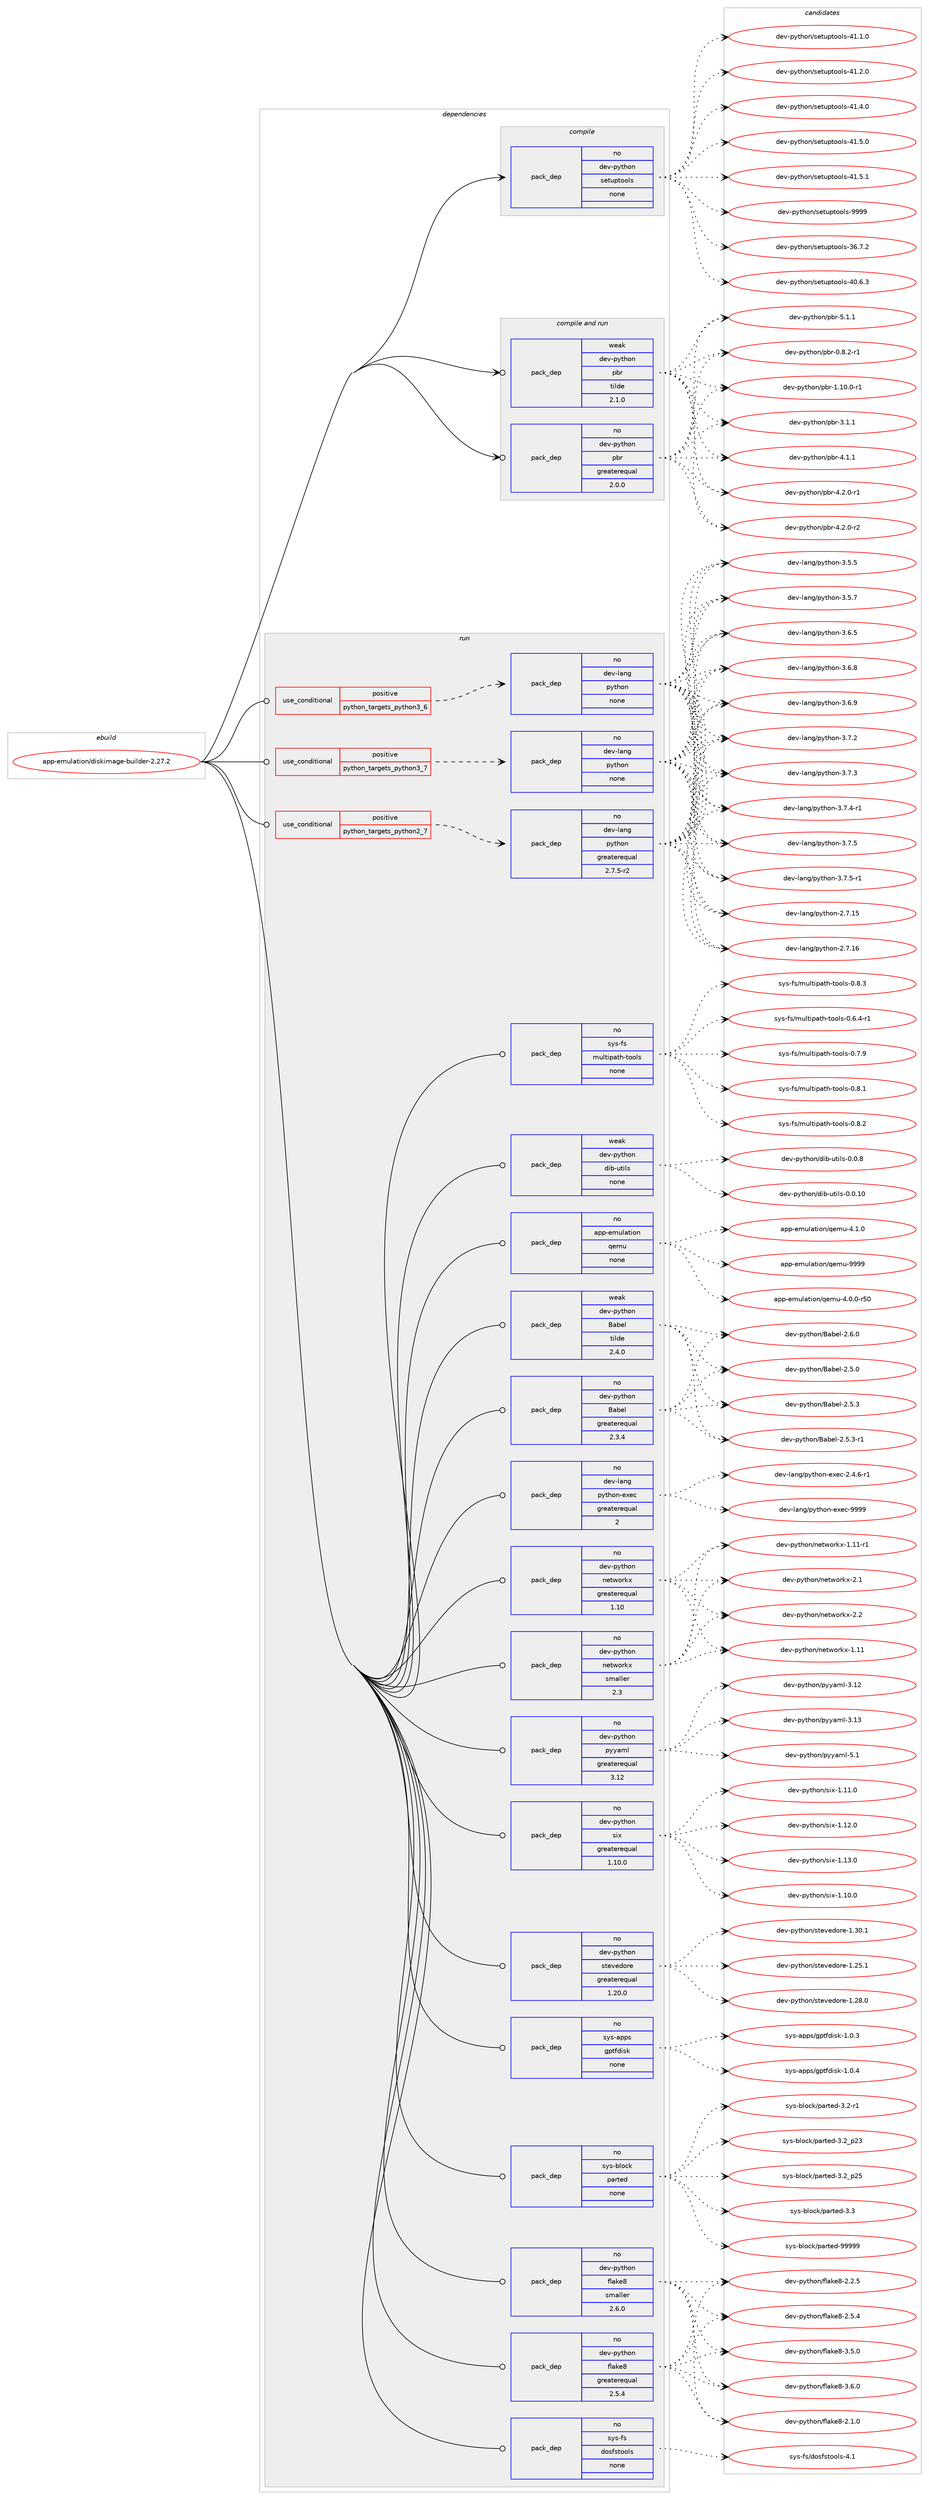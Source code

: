 digraph prolog {

# *************
# Graph options
# *************

newrank=true;
concentrate=true;
compound=true;
graph [rankdir=LR,fontname=Helvetica,fontsize=10,ranksep=1.5];#, ranksep=2.5, nodesep=0.2];
edge  [arrowhead=vee];
node  [fontname=Helvetica,fontsize=10];

# **********
# The ebuild
# **********

subgraph cluster_leftcol {
color=gray;
label=<<i>ebuild</i>>;
id [label="app-emulation/diskimage-builder-2.27.2", color=red, width=4, href="../app-emulation/diskimage-builder-2.27.2.svg"];
}

# ****************
# The dependencies
# ****************

subgraph cluster_midcol {
color=gray;
label=<<i>dependencies</i>>;
subgraph cluster_compile {
fillcolor="#eeeeee";
style=filled;
label=<<i>compile</i>>;
subgraph pack360641 {
dependency484955 [label=<<TABLE BORDER="0" CELLBORDER="1" CELLSPACING="0" CELLPADDING="4" WIDTH="220"><TR><TD ROWSPAN="6" CELLPADDING="30">pack_dep</TD></TR><TR><TD WIDTH="110">no</TD></TR><TR><TD>dev-python</TD></TR><TR><TD>setuptools</TD></TR><TR><TD>none</TD></TR><TR><TD></TD></TR></TABLE>>, shape=none, color=blue];
}
id:e -> dependency484955:w [weight=20,style="solid",arrowhead="vee"];
}
subgraph cluster_compileandrun {
fillcolor="#eeeeee";
style=filled;
label=<<i>compile and run</i>>;
subgraph pack360642 {
dependency484956 [label=<<TABLE BORDER="0" CELLBORDER="1" CELLSPACING="0" CELLPADDING="4" WIDTH="220"><TR><TD ROWSPAN="6" CELLPADDING="30">pack_dep</TD></TR><TR><TD WIDTH="110">no</TD></TR><TR><TD>dev-python</TD></TR><TR><TD>pbr</TD></TR><TR><TD>greaterequal</TD></TR><TR><TD>2.0.0</TD></TR></TABLE>>, shape=none, color=blue];
}
id:e -> dependency484956:w [weight=20,style="solid",arrowhead="odotvee"];
subgraph pack360643 {
dependency484957 [label=<<TABLE BORDER="0" CELLBORDER="1" CELLSPACING="0" CELLPADDING="4" WIDTH="220"><TR><TD ROWSPAN="6" CELLPADDING="30">pack_dep</TD></TR><TR><TD WIDTH="110">weak</TD></TR><TR><TD>dev-python</TD></TR><TR><TD>pbr</TD></TR><TR><TD>tilde</TD></TR><TR><TD>2.1.0</TD></TR></TABLE>>, shape=none, color=blue];
}
id:e -> dependency484957:w [weight=20,style="solid",arrowhead="odotvee"];
}
subgraph cluster_run {
fillcolor="#eeeeee";
style=filled;
label=<<i>run</i>>;
subgraph cond115519 {
dependency484958 [label=<<TABLE BORDER="0" CELLBORDER="1" CELLSPACING="0" CELLPADDING="4"><TR><TD ROWSPAN="3" CELLPADDING="10">use_conditional</TD></TR><TR><TD>positive</TD></TR><TR><TD>python_targets_python2_7</TD></TR></TABLE>>, shape=none, color=red];
subgraph pack360644 {
dependency484959 [label=<<TABLE BORDER="0" CELLBORDER="1" CELLSPACING="0" CELLPADDING="4" WIDTH="220"><TR><TD ROWSPAN="6" CELLPADDING="30">pack_dep</TD></TR><TR><TD WIDTH="110">no</TD></TR><TR><TD>dev-lang</TD></TR><TR><TD>python</TD></TR><TR><TD>greaterequal</TD></TR><TR><TD>2.7.5-r2</TD></TR></TABLE>>, shape=none, color=blue];
}
dependency484958:e -> dependency484959:w [weight=20,style="dashed",arrowhead="vee"];
}
id:e -> dependency484958:w [weight=20,style="solid",arrowhead="odot"];
subgraph cond115520 {
dependency484960 [label=<<TABLE BORDER="0" CELLBORDER="1" CELLSPACING="0" CELLPADDING="4"><TR><TD ROWSPAN="3" CELLPADDING="10">use_conditional</TD></TR><TR><TD>positive</TD></TR><TR><TD>python_targets_python3_6</TD></TR></TABLE>>, shape=none, color=red];
subgraph pack360645 {
dependency484961 [label=<<TABLE BORDER="0" CELLBORDER="1" CELLSPACING="0" CELLPADDING="4" WIDTH="220"><TR><TD ROWSPAN="6" CELLPADDING="30">pack_dep</TD></TR><TR><TD WIDTH="110">no</TD></TR><TR><TD>dev-lang</TD></TR><TR><TD>python</TD></TR><TR><TD>none</TD></TR><TR><TD></TD></TR></TABLE>>, shape=none, color=blue];
}
dependency484960:e -> dependency484961:w [weight=20,style="dashed",arrowhead="vee"];
}
id:e -> dependency484960:w [weight=20,style="solid",arrowhead="odot"];
subgraph cond115521 {
dependency484962 [label=<<TABLE BORDER="0" CELLBORDER="1" CELLSPACING="0" CELLPADDING="4"><TR><TD ROWSPAN="3" CELLPADDING="10">use_conditional</TD></TR><TR><TD>positive</TD></TR><TR><TD>python_targets_python3_7</TD></TR></TABLE>>, shape=none, color=red];
subgraph pack360646 {
dependency484963 [label=<<TABLE BORDER="0" CELLBORDER="1" CELLSPACING="0" CELLPADDING="4" WIDTH="220"><TR><TD ROWSPAN="6" CELLPADDING="30">pack_dep</TD></TR><TR><TD WIDTH="110">no</TD></TR><TR><TD>dev-lang</TD></TR><TR><TD>python</TD></TR><TR><TD>none</TD></TR><TR><TD></TD></TR></TABLE>>, shape=none, color=blue];
}
dependency484962:e -> dependency484963:w [weight=20,style="dashed",arrowhead="vee"];
}
id:e -> dependency484962:w [weight=20,style="solid",arrowhead="odot"];
subgraph pack360647 {
dependency484964 [label=<<TABLE BORDER="0" CELLBORDER="1" CELLSPACING="0" CELLPADDING="4" WIDTH="220"><TR><TD ROWSPAN="6" CELLPADDING="30">pack_dep</TD></TR><TR><TD WIDTH="110">no</TD></TR><TR><TD>app-emulation</TD></TR><TR><TD>qemu</TD></TR><TR><TD>none</TD></TR><TR><TD></TD></TR></TABLE>>, shape=none, color=blue];
}
id:e -> dependency484964:w [weight=20,style="solid",arrowhead="odot"];
subgraph pack360648 {
dependency484965 [label=<<TABLE BORDER="0" CELLBORDER="1" CELLSPACING="0" CELLPADDING="4" WIDTH="220"><TR><TD ROWSPAN="6" CELLPADDING="30">pack_dep</TD></TR><TR><TD WIDTH="110">no</TD></TR><TR><TD>dev-lang</TD></TR><TR><TD>python-exec</TD></TR><TR><TD>greaterequal</TD></TR><TR><TD>2</TD></TR></TABLE>>, shape=none, color=blue];
}
id:e -> dependency484965:w [weight=20,style="solid",arrowhead="odot"];
subgraph pack360649 {
dependency484966 [label=<<TABLE BORDER="0" CELLBORDER="1" CELLSPACING="0" CELLPADDING="4" WIDTH="220"><TR><TD ROWSPAN="6" CELLPADDING="30">pack_dep</TD></TR><TR><TD WIDTH="110">no</TD></TR><TR><TD>dev-python</TD></TR><TR><TD>Babel</TD></TR><TR><TD>greaterequal</TD></TR><TR><TD>2.3.4</TD></TR></TABLE>>, shape=none, color=blue];
}
id:e -> dependency484966:w [weight=20,style="solid",arrowhead="odot"];
subgraph pack360650 {
dependency484967 [label=<<TABLE BORDER="0" CELLBORDER="1" CELLSPACING="0" CELLPADDING="4" WIDTH="220"><TR><TD ROWSPAN="6" CELLPADDING="30">pack_dep</TD></TR><TR><TD WIDTH="110">no</TD></TR><TR><TD>dev-python</TD></TR><TR><TD>flake8</TD></TR><TR><TD>greaterequal</TD></TR><TR><TD>2.5.4</TD></TR></TABLE>>, shape=none, color=blue];
}
id:e -> dependency484967:w [weight=20,style="solid",arrowhead="odot"];
subgraph pack360651 {
dependency484968 [label=<<TABLE BORDER="0" CELLBORDER="1" CELLSPACING="0" CELLPADDING="4" WIDTH="220"><TR><TD ROWSPAN="6" CELLPADDING="30">pack_dep</TD></TR><TR><TD WIDTH="110">no</TD></TR><TR><TD>dev-python</TD></TR><TR><TD>flake8</TD></TR><TR><TD>smaller</TD></TR><TR><TD>2.6.0</TD></TR></TABLE>>, shape=none, color=blue];
}
id:e -> dependency484968:w [weight=20,style="solid",arrowhead="odot"];
subgraph pack360652 {
dependency484969 [label=<<TABLE BORDER="0" CELLBORDER="1" CELLSPACING="0" CELLPADDING="4" WIDTH="220"><TR><TD ROWSPAN="6" CELLPADDING="30">pack_dep</TD></TR><TR><TD WIDTH="110">no</TD></TR><TR><TD>dev-python</TD></TR><TR><TD>networkx</TD></TR><TR><TD>greaterequal</TD></TR><TR><TD>1.10</TD></TR></TABLE>>, shape=none, color=blue];
}
id:e -> dependency484969:w [weight=20,style="solid",arrowhead="odot"];
subgraph pack360653 {
dependency484970 [label=<<TABLE BORDER="0" CELLBORDER="1" CELLSPACING="0" CELLPADDING="4" WIDTH="220"><TR><TD ROWSPAN="6" CELLPADDING="30">pack_dep</TD></TR><TR><TD WIDTH="110">no</TD></TR><TR><TD>dev-python</TD></TR><TR><TD>networkx</TD></TR><TR><TD>smaller</TD></TR><TR><TD>2.3</TD></TR></TABLE>>, shape=none, color=blue];
}
id:e -> dependency484970:w [weight=20,style="solid",arrowhead="odot"];
subgraph pack360654 {
dependency484971 [label=<<TABLE BORDER="0" CELLBORDER="1" CELLSPACING="0" CELLPADDING="4" WIDTH="220"><TR><TD ROWSPAN="6" CELLPADDING="30">pack_dep</TD></TR><TR><TD WIDTH="110">no</TD></TR><TR><TD>dev-python</TD></TR><TR><TD>pyyaml</TD></TR><TR><TD>greaterequal</TD></TR><TR><TD>3.12</TD></TR></TABLE>>, shape=none, color=blue];
}
id:e -> dependency484971:w [weight=20,style="solid",arrowhead="odot"];
subgraph pack360655 {
dependency484972 [label=<<TABLE BORDER="0" CELLBORDER="1" CELLSPACING="0" CELLPADDING="4" WIDTH="220"><TR><TD ROWSPAN="6" CELLPADDING="30">pack_dep</TD></TR><TR><TD WIDTH="110">no</TD></TR><TR><TD>dev-python</TD></TR><TR><TD>six</TD></TR><TR><TD>greaterequal</TD></TR><TR><TD>1.10.0</TD></TR></TABLE>>, shape=none, color=blue];
}
id:e -> dependency484972:w [weight=20,style="solid",arrowhead="odot"];
subgraph pack360656 {
dependency484973 [label=<<TABLE BORDER="0" CELLBORDER="1" CELLSPACING="0" CELLPADDING="4" WIDTH="220"><TR><TD ROWSPAN="6" CELLPADDING="30">pack_dep</TD></TR><TR><TD WIDTH="110">no</TD></TR><TR><TD>dev-python</TD></TR><TR><TD>stevedore</TD></TR><TR><TD>greaterequal</TD></TR><TR><TD>1.20.0</TD></TR></TABLE>>, shape=none, color=blue];
}
id:e -> dependency484973:w [weight=20,style="solid",arrowhead="odot"];
subgraph pack360657 {
dependency484974 [label=<<TABLE BORDER="0" CELLBORDER="1" CELLSPACING="0" CELLPADDING="4" WIDTH="220"><TR><TD ROWSPAN="6" CELLPADDING="30">pack_dep</TD></TR><TR><TD WIDTH="110">no</TD></TR><TR><TD>sys-apps</TD></TR><TR><TD>gptfdisk</TD></TR><TR><TD>none</TD></TR><TR><TD></TD></TR></TABLE>>, shape=none, color=blue];
}
id:e -> dependency484974:w [weight=20,style="solid",arrowhead="odot"];
subgraph pack360658 {
dependency484975 [label=<<TABLE BORDER="0" CELLBORDER="1" CELLSPACING="0" CELLPADDING="4" WIDTH="220"><TR><TD ROWSPAN="6" CELLPADDING="30">pack_dep</TD></TR><TR><TD WIDTH="110">no</TD></TR><TR><TD>sys-block</TD></TR><TR><TD>parted</TD></TR><TR><TD>none</TD></TR><TR><TD></TD></TR></TABLE>>, shape=none, color=blue];
}
id:e -> dependency484975:w [weight=20,style="solid",arrowhead="odot"];
subgraph pack360659 {
dependency484976 [label=<<TABLE BORDER="0" CELLBORDER="1" CELLSPACING="0" CELLPADDING="4" WIDTH="220"><TR><TD ROWSPAN="6" CELLPADDING="30">pack_dep</TD></TR><TR><TD WIDTH="110">no</TD></TR><TR><TD>sys-fs</TD></TR><TR><TD>dosfstools</TD></TR><TR><TD>none</TD></TR><TR><TD></TD></TR></TABLE>>, shape=none, color=blue];
}
id:e -> dependency484976:w [weight=20,style="solid",arrowhead="odot"];
subgraph pack360660 {
dependency484977 [label=<<TABLE BORDER="0" CELLBORDER="1" CELLSPACING="0" CELLPADDING="4" WIDTH="220"><TR><TD ROWSPAN="6" CELLPADDING="30">pack_dep</TD></TR><TR><TD WIDTH="110">no</TD></TR><TR><TD>sys-fs</TD></TR><TR><TD>multipath-tools</TD></TR><TR><TD>none</TD></TR><TR><TD></TD></TR></TABLE>>, shape=none, color=blue];
}
id:e -> dependency484977:w [weight=20,style="solid",arrowhead="odot"];
subgraph pack360661 {
dependency484978 [label=<<TABLE BORDER="0" CELLBORDER="1" CELLSPACING="0" CELLPADDING="4" WIDTH="220"><TR><TD ROWSPAN="6" CELLPADDING="30">pack_dep</TD></TR><TR><TD WIDTH="110">weak</TD></TR><TR><TD>dev-python</TD></TR><TR><TD>Babel</TD></TR><TR><TD>tilde</TD></TR><TR><TD>2.4.0</TD></TR></TABLE>>, shape=none, color=blue];
}
id:e -> dependency484978:w [weight=20,style="solid",arrowhead="odot"];
subgraph pack360662 {
dependency484979 [label=<<TABLE BORDER="0" CELLBORDER="1" CELLSPACING="0" CELLPADDING="4" WIDTH="220"><TR><TD ROWSPAN="6" CELLPADDING="30">pack_dep</TD></TR><TR><TD WIDTH="110">weak</TD></TR><TR><TD>dev-python</TD></TR><TR><TD>dib-utils</TD></TR><TR><TD>none</TD></TR><TR><TD></TD></TR></TABLE>>, shape=none, color=blue];
}
id:e -> dependency484979:w [weight=20,style="solid",arrowhead="odot"];
}
}

# **************
# The candidates
# **************

subgraph cluster_choices {
rank=same;
color=gray;
label=<<i>candidates</i>>;

subgraph choice360641 {
color=black;
nodesep=1;
choice100101118451121211161041111104711510111611711211611111110811545515446554650 [label="dev-python/setuptools-36.7.2", color=red, width=4,href="../dev-python/setuptools-36.7.2.svg"];
choice100101118451121211161041111104711510111611711211611111110811545524846544651 [label="dev-python/setuptools-40.6.3", color=red, width=4,href="../dev-python/setuptools-40.6.3.svg"];
choice100101118451121211161041111104711510111611711211611111110811545524946494648 [label="dev-python/setuptools-41.1.0", color=red, width=4,href="../dev-python/setuptools-41.1.0.svg"];
choice100101118451121211161041111104711510111611711211611111110811545524946504648 [label="dev-python/setuptools-41.2.0", color=red, width=4,href="../dev-python/setuptools-41.2.0.svg"];
choice100101118451121211161041111104711510111611711211611111110811545524946524648 [label="dev-python/setuptools-41.4.0", color=red, width=4,href="../dev-python/setuptools-41.4.0.svg"];
choice100101118451121211161041111104711510111611711211611111110811545524946534648 [label="dev-python/setuptools-41.5.0", color=red, width=4,href="../dev-python/setuptools-41.5.0.svg"];
choice100101118451121211161041111104711510111611711211611111110811545524946534649 [label="dev-python/setuptools-41.5.1", color=red, width=4,href="../dev-python/setuptools-41.5.1.svg"];
choice10010111845112121116104111110471151011161171121161111111081154557575757 [label="dev-python/setuptools-9999", color=red, width=4,href="../dev-python/setuptools-9999.svg"];
dependency484955:e -> choice100101118451121211161041111104711510111611711211611111110811545515446554650:w [style=dotted,weight="100"];
dependency484955:e -> choice100101118451121211161041111104711510111611711211611111110811545524846544651:w [style=dotted,weight="100"];
dependency484955:e -> choice100101118451121211161041111104711510111611711211611111110811545524946494648:w [style=dotted,weight="100"];
dependency484955:e -> choice100101118451121211161041111104711510111611711211611111110811545524946504648:w [style=dotted,weight="100"];
dependency484955:e -> choice100101118451121211161041111104711510111611711211611111110811545524946524648:w [style=dotted,weight="100"];
dependency484955:e -> choice100101118451121211161041111104711510111611711211611111110811545524946534648:w [style=dotted,weight="100"];
dependency484955:e -> choice100101118451121211161041111104711510111611711211611111110811545524946534649:w [style=dotted,weight="100"];
dependency484955:e -> choice10010111845112121116104111110471151011161171121161111111081154557575757:w [style=dotted,weight="100"];
}
subgraph choice360642 {
color=black;
nodesep=1;
choice1001011184511212111610411111047112981144548465646504511449 [label="dev-python/pbr-0.8.2-r1", color=red, width=4,href="../dev-python/pbr-0.8.2-r1.svg"];
choice100101118451121211161041111104711298114454946494846484511449 [label="dev-python/pbr-1.10.0-r1", color=red, width=4,href="../dev-python/pbr-1.10.0-r1.svg"];
choice100101118451121211161041111104711298114455146494649 [label="dev-python/pbr-3.1.1", color=red, width=4,href="../dev-python/pbr-3.1.1.svg"];
choice100101118451121211161041111104711298114455246494649 [label="dev-python/pbr-4.1.1", color=red, width=4,href="../dev-python/pbr-4.1.1.svg"];
choice1001011184511212111610411111047112981144552465046484511449 [label="dev-python/pbr-4.2.0-r1", color=red, width=4,href="../dev-python/pbr-4.2.0-r1.svg"];
choice1001011184511212111610411111047112981144552465046484511450 [label="dev-python/pbr-4.2.0-r2", color=red, width=4,href="../dev-python/pbr-4.2.0-r2.svg"];
choice100101118451121211161041111104711298114455346494649 [label="dev-python/pbr-5.1.1", color=red, width=4,href="../dev-python/pbr-5.1.1.svg"];
dependency484956:e -> choice1001011184511212111610411111047112981144548465646504511449:w [style=dotted,weight="100"];
dependency484956:e -> choice100101118451121211161041111104711298114454946494846484511449:w [style=dotted,weight="100"];
dependency484956:e -> choice100101118451121211161041111104711298114455146494649:w [style=dotted,weight="100"];
dependency484956:e -> choice100101118451121211161041111104711298114455246494649:w [style=dotted,weight="100"];
dependency484956:e -> choice1001011184511212111610411111047112981144552465046484511449:w [style=dotted,weight="100"];
dependency484956:e -> choice1001011184511212111610411111047112981144552465046484511450:w [style=dotted,weight="100"];
dependency484956:e -> choice100101118451121211161041111104711298114455346494649:w [style=dotted,weight="100"];
}
subgraph choice360643 {
color=black;
nodesep=1;
choice1001011184511212111610411111047112981144548465646504511449 [label="dev-python/pbr-0.8.2-r1", color=red, width=4,href="../dev-python/pbr-0.8.2-r1.svg"];
choice100101118451121211161041111104711298114454946494846484511449 [label="dev-python/pbr-1.10.0-r1", color=red, width=4,href="../dev-python/pbr-1.10.0-r1.svg"];
choice100101118451121211161041111104711298114455146494649 [label="dev-python/pbr-3.1.1", color=red, width=4,href="../dev-python/pbr-3.1.1.svg"];
choice100101118451121211161041111104711298114455246494649 [label="dev-python/pbr-4.1.1", color=red, width=4,href="../dev-python/pbr-4.1.1.svg"];
choice1001011184511212111610411111047112981144552465046484511449 [label="dev-python/pbr-4.2.0-r1", color=red, width=4,href="../dev-python/pbr-4.2.0-r1.svg"];
choice1001011184511212111610411111047112981144552465046484511450 [label="dev-python/pbr-4.2.0-r2", color=red, width=4,href="../dev-python/pbr-4.2.0-r2.svg"];
choice100101118451121211161041111104711298114455346494649 [label="dev-python/pbr-5.1.1", color=red, width=4,href="../dev-python/pbr-5.1.1.svg"];
dependency484957:e -> choice1001011184511212111610411111047112981144548465646504511449:w [style=dotted,weight="100"];
dependency484957:e -> choice100101118451121211161041111104711298114454946494846484511449:w [style=dotted,weight="100"];
dependency484957:e -> choice100101118451121211161041111104711298114455146494649:w [style=dotted,weight="100"];
dependency484957:e -> choice100101118451121211161041111104711298114455246494649:w [style=dotted,weight="100"];
dependency484957:e -> choice1001011184511212111610411111047112981144552465046484511449:w [style=dotted,weight="100"];
dependency484957:e -> choice1001011184511212111610411111047112981144552465046484511450:w [style=dotted,weight="100"];
dependency484957:e -> choice100101118451121211161041111104711298114455346494649:w [style=dotted,weight="100"];
}
subgraph choice360644 {
color=black;
nodesep=1;
choice10010111845108971101034711212111610411111045504655464953 [label="dev-lang/python-2.7.15", color=red, width=4,href="../dev-lang/python-2.7.15.svg"];
choice10010111845108971101034711212111610411111045504655464954 [label="dev-lang/python-2.7.16", color=red, width=4,href="../dev-lang/python-2.7.16.svg"];
choice100101118451089711010347112121116104111110455146534653 [label="dev-lang/python-3.5.5", color=red, width=4,href="../dev-lang/python-3.5.5.svg"];
choice100101118451089711010347112121116104111110455146534655 [label="dev-lang/python-3.5.7", color=red, width=4,href="../dev-lang/python-3.5.7.svg"];
choice100101118451089711010347112121116104111110455146544653 [label="dev-lang/python-3.6.5", color=red, width=4,href="../dev-lang/python-3.6.5.svg"];
choice100101118451089711010347112121116104111110455146544656 [label="dev-lang/python-3.6.8", color=red, width=4,href="../dev-lang/python-3.6.8.svg"];
choice100101118451089711010347112121116104111110455146544657 [label="dev-lang/python-3.6.9", color=red, width=4,href="../dev-lang/python-3.6.9.svg"];
choice100101118451089711010347112121116104111110455146554650 [label="dev-lang/python-3.7.2", color=red, width=4,href="../dev-lang/python-3.7.2.svg"];
choice100101118451089711010347112121116104111110455146554651 [label="dev-lang/python-3.7.3", color=red, width=4,href="../dev-lang/python-3.7.3.svg"];
choice1001011184510897110103471121211161041111104551465546524511449 [label="dev-lang/python-3.7.4-r1", color=red, width=4,href="../dev-lang/python-3.7.4-r1.svg"];
choice100101118451089711010347112121116104111110455146554653 [label="dev-lang/python-3.7.5", color=red, width=4,href="../dev-lang/python-3.7.5.svg"];
choice1001011184510897110103471121211161041111104551465546534511449 [label="dev-lang/python-3.7.5-r1", color=red, width=4,href="../dev-lang/python-3.7.5-r1.svg"];
dependency484959:e -> choice10010111845108971101034711212111610411111045504655464953:w [style=dotted,weight="100"];
dependency484959:e -> choice10010111845108971101034711212111610411111045504655464954:w [style=dotted,weight="100"];
dependency484959:e -> choice100101118451089711010347112121116104111110455146534653:w [style=dotted,weight="100"];
dependency484959:e -> choice100101118451089711010347112121116104111110455146534655:w [style=dotted,weight="100"];
dependency484959:e -> choice100101118451089711010347112121116104111110455146544653:w [style=dotted,weight="100"];
dependency484959:e -> choice100101118451089711010347112121116104111110455146544656:w [style=dotted,weight="100"];
dependency484959:e -> choice100101118451089711010347112121116104111110455146544657:w [style=dotted,weight="100"];
dependency484959:e -> choice100101118451089711010347112121116104111110455146554650:w [style=dotted,weight="100"];
dependency484959:e -> choice100101118451089711010347112121116104111110455146554651:w [style=dotted,weight="100"];
dependency484959:e -> choice1001011184510897110103471121211161041111104551465546524511449:w [style=dotted,weight="100"];
dependency484959:e -> choice100101118451089711010347112121116104111110455146554653:w [style=dotted,weight="100"];
dependency484959:e -> choice1001011184510897110103471121211161041111104551465546534511449:w [style=dotted,weight="100"];
}
subgraph choice360645 {
color=black;
nodesep=1;
choice10010111845108971101034711212111610411111045504655464953 [label="dev-lang/python-2.7.15", color=red, width=4,href="../dev-lang/python-2.7.15.svg"];
choice10010111845108971101034711212111610411111045504655464954 [label="dev-lang/python-2.7.16", color=red, width=4,href="../dev-lang/python-2.7.16.svg"];
choice100101118451089711010347112121116104111110455146534653 [label="dev-lang/python-3.5.5", color=red, width=4,href="../dev-lang/python-3.5.5.svg"];
choice100101118451089711010347112121116104111110455146534655 [label="dev-lang/python-3.5.7", color=red, width=4,href="../dev-lang/python-3.5.7.svg"];
choice100101118451089711010347112121116104111110455146544653 [label="dev-lang/python-3.6.5", color=red, width=4,href="../dev-lang/python-3.6.5.svg"];
choice100101118451089711010347112121116104111110455146544656 [label="dev-lang/python-3.6.8", color=red, width=4,href="../dev-lang/python-3.6.8.svg"];
choice100101118451089711010347112121116104111110455146544657 [label="dev-lang/python-3.6.9", color=red, width=4,href="../dev-lang/python-3.6.9.svg"];
choice100101118451089711010347112121116104111110455146554650 [label="dev-lang/python-3.7.2", color=red, width=4,href="../dev-lang/python-3.7.2.svg"];
choice100101118451089711010347112121116104111110455146554651 [label="dev-lang/python-3.7.3", color=red, width=4,href="../dev-lang/python-3.7.3.svg"];
choice1001011184510897110103471121211161041111104551465546524511449 [label="dev-lang/python-3.7.4-r1", color=red, width=4,href="../dev-lang/python-3.7.4-r1.svg"];
choice100101118451089711010347112121116104111110455146554653 [label="dev-lang/python-3.7.5", color=red, width=4,href="../dev-lang/python-3.7.5.svg"];
choice1001011184510897110103471121211161041111104551465546534511449 [label="dev-lang/python-3.7.5-r1", color=red, width=4,href="../dev-lang/python-3.7.5-r1.svg"];
dependency484961:e -> choice10010111845108971101034711212111610411111045504655464953:w [style=dotted,weight="100"];
dependency484961:e -> choice10010111845108971101034711212111610411111045504655464954:w [style=dotted,weight="100"];
dependency484961:e -> choice100101118451089711010347112121116104111110455146534653:w [style=dotted,weight="100"];
dependency484961:e -> choice100101118451089711010347112121116104111110455146534655:w [style=dotted,weight="100"];
dependency484961:e -> choice100101118451089711010347112121116104111110455146544653:w [style=dotted,weight="100"];
dependency484961:e -> choice100101118451089711010347112121116104111110455146544656:w [style=dotted,weight="100"];
dependency484961:e -> choice100101118451089711010347112121116104111110455146544657:w [style=dotted,weight="100"];
dependency484961:e -> choice100101118451089711010347112121116104111110455146554650:w [style=dotted,weight="100"];
dependency484961:e -> choice100101118451089711010347112121116104111110455146554651:w [style=dotted,weight="100"];
dependency484961:e -> choice1001011184510897110103471121211161041111104551465546524511449:w [style=dotted,weight="100"];
dependency484961:e -> choice100101118451089711010347112121116104111110455146554653:w [style=dotted,weight="100"];
dependency484961:e -> choice1001011184510897110103471121211161041111104551465546534511449:w [style=dotted,weight="100"];
}
subgraph choice360646 {
color=black;
nodesep=1;
choice10010111845108971101034711212111610411111045504655464953 [label="dev-lang/python-2.7.15", color=red, width=4,href="../dev-lang/python-2.7.15.svg"];
choice10010111845108971101034711212111610411111045504655464954 [label="dev-lang/python-2.7.16", color=red, width=4,href="../dev-lang/python-2.7.16.svg"];
choice100101118451089711010347112121116104111110455146534653 [label="dev-lang/python-3.5.5", color=red, width=4,href="../dev-lang/python-3.5.5.svg"];
choice100101118451089711010347112121116104111110455146534655 [label="dev-lang/python-3.5.7", color=red, width=4,href="../dev-lang/python-3.5.7.svg"];
choice100101118451089711010347112121116104111110455146544653 [label="dev-lang/python-3.6.5", color=red, width=4,href="../dev-lang/python-3.6.5.svg"];
choice100101118451089711010347112121116104111110455146544656 [label="dev-lang/python-3.6.8", color=red, width=4,href="../dev-lang/python-3.6.8.svg"];
choice100101118451089711010347112121116104111110455146544657 [label="dev-lang/python-3.6.9", color=red, width=4,href="../dev-lang/python-3.6.9.svg"];
choice100101118451089711010347112121116104111110455146554650 [label="dev-lang/python-3.7.2", color=red, width=4,href="../dev-lang/python-3.7.2.svg"];
choice100101118451089711010347112121116104111110455146554651 [label="dev-lang/python-3.7.3", color=red, width=4,href="../dev-lang/python-3.7.3.svg"];
choice1001011184510897110103471121211161041111104551465546524511449 [label="dev-lang/python-3.7.4-r1", color=red, width=4,href="../dev-lang/python-3.7.4-r1.svg"];
choice100101118451089711010347112121116104111110455146554653 [label="dev-lang/python-3.7.5", color=red, width=4,href="../dev-lang/python-3.7.5.svg"];
choice1001011184510897110103471121211161041111104551465546534511449 [label="dev-lang/python-3.7.5-r1", color=red, width=4,href="../dev-lang/python-3.7.5-r1.svg"];
dependency484963:e -> choice10010111845108971101034711212111610411111045504655464953:w [style=dotted,weight="100"];
dependency484963:e -> choice10010111845108971101034711212111610411111045504655464954:w [style=dotted,weight="100"];
dependency484963:e -> choice100101118451089711010347112121116104111110455146534653:w [style=dotted,weight="100"];
dependency484963:e -> choice100101118451089711010347112121116104111110455146534655:w [style=dotted,weight="100"];
dependency484963:e -> choice100101118451089711010347112121116104111110455146544653:w [style=dotted,weight="100"];
dependency484963:e -> choice100101118451089711010347112121116104111110455146544656:w [style=dotted,weight="100"];
dependency484963:e -> choice100101118451089711010347112121116104111110455146544657:w [style=dotted,weight="100"];
dependency484963:e -> choice100101118451089711010347112121116104111110455146554650:w [style=dotted,weight="100"];
dependency484963:e -> choice100101118451089711010347112121116104111110455146554651:w [style=dotted,weight="100"];
dependency484963:e -> choice1001011184510897110103471121211161041111104551465546524511449:w [style=dotted,weight="100"];
dependency484963:e -> choice100101118451089711010347112121116104111110455146554653:w [style=dotted,weight="100"];
dependency484963:e -> choice1001011184510897110103471121211161041111104551465546534511449:w [style=dotted,weight="100"];
}
subgraph choice360647 {
color=black;
nodesep=1;
choice97112112451011091171089711610511111047113101109117455246484648451145348 [label="app-emulation/qemu-4.0.0-r50", color=red, width=4,href="../app-emulation/qemu-4.0.0-r50.svg"];
choice97112112451011091171089711610511111047113101109117455246494648 [label="app-emulation/qemu-4.1.0", color=red, width=4,href="../app-emulation/qemu-4.1.0.svg"];
choice971121124510110911710897116105111110471131011091174557575757 [label="app-emulation/qemu-9999", color=red, width=4,href="../app-emulation/qemu-9999.svg"];
dependency484964:e -> choice97112112451011091171089711610511111047113101109117455246484648451145348:w [style=dotted,weight="100"];
dependency484964:e -> choice97112112451011091171089711610511111047113101109117455246494648:w [style=dotted,weight="100"];
dependency484964:e -> choice971121124510110911710897116105111110471131011091174557575757:w [style=dotted,weight="100"];
}
subgraph choice360648 {
color=black;
nodesep=1;
choice10010111845108971101034711212111610411111045101120101994550465246544511449 [label="dev-lang/python-exec-2.4.6-r1", color=red, width=4,href="../dev-lang/python-exec-2.4.6-r1.svg"];
choice10010111845108971101034711212111610411111045101120101994557575757 [label="dev-lang/python-exec-9999", color=red, width=4,href="../dev-lang/python-exec-9999.svg"];
dependency484965:e -> choice10010111845108971101034711212111610411111045101120101994550465246544511449:w [style=dotted,weight="100"];
dependency484965:e -> choice10010111845108971101034711212111610411111045101120101994557575757:w [style=dotted,weight="100"];
}
subgraph choice360649 {
color=black;
nodesep=1;
choice1001011184511212111610411111047669798101108455046534648 [label="dev-python/Babel-2.5.0", color=red, width=4,href="../dev-python/Babel-2.5.0.svg"];
choice1001011184511212111610411111047669798101108455046534651 [label="dev-python/Babel-2.5.3", color=red, width=4,href="../dev-python/Babel-2.5.3.svg"];
choice10010111845112121116104111110476697981011084550465346514511449 [label="dev-python/Babel-2.5.3-r1", color=red, width=4,href="../dev-python/Babel-2.5.3-r1.svg"];
choice1001011184511212111610411111047669798101108455046544648 [label="dev-python/Babel-2.6.0", color=red, width=4,href="../dev-python/Babel-2.6.0.svg"];
dependency484966:e -> choice1001011184511212111610411111047669798101108455046534648:w [style=dotted,weight="100"];
dependency484966:e -> choice1001011184511212111610411111047669798101108455046534651:w [style=dotted,weight="100"];
dependency484966:e -> choice10010111845112121116104111110476697981011084550465346514511449:w [style=dotted,weight="100"];
dependency484966:e -> choice1001011184511212111610411111047669798101108455046544648:w [style=dotted,weight="100"];
}
subgraph choice360650 {
color=black;
nodesep=1;
choice10010111845112121116104111110471021089710710156455046494648 [label="dev-python/flake8-2.1.0", color=red, width=4,href="../dev-python/flake8-2.1.0.svg"];
choice10010111845112121116104111110471021089710710156455046504653 [label="dev-python/flake8-2.2.5", color=red, width=4,href="../dev-python/flake8-2.2.5.svg"];
choice10010111845112121116104111110471021089710710156455046534652 [label="dev-python/flake8-2.5.4", color=red, width=4,href="../dev-python/flake8-2.5.4.svg"];
choice10010111845112121116104111110471021089710710156455146534648 [label="dev-python/flake8-3.5.0", color=red, width=4,href="../dev-python/flake8-3.5.0.svg"];
choice10010111845112121116104111110471021089710710156455146544648 [label="dev-python/flake8-3.6.0", color=red, width=4,href="../dev-python/flake8-3.6.0.svg"];
dependency484967:e -> choice10010111845112121116104111110471021089710710156455046494648:w [style=dotted,weight="100"];
dependency484967:e -> choice10010111845112121116104111110471021089710710156455046504653:w [style=dotted,weight="100"];
dependency484967:e -> choice10010111845112121116104111110471021089710710156455046534652:w [style=dotted,weight="100"];
dependency484967:e -> choice10010111845112121116104111110471021089710710156455146534648:w [style=dotted,weight="100"];
dependency484967:e -> choice10010111845112121116104111110471021089710710156455146544648:w [style=dotted,weight="100"];
}
subgraph choice360651 {
color=black;
nodesep=1;
choice10010111845112121116104111110471021089710710156455046494648 [label="dev-python/flake8-2.1.0", color=red, width=4,href="../dev-python/flake8-2.1.0.svg"];
choice10010111845112121116104111110471021089710710156455046504653 [label="dev-python/flake8-2.2.5", color=red, width=4,href="../dev-python/flake8-2.2.5.svg"];
choice10010111845112121116104111110471021089710710156455046534652 [label="dev-python/flake8-2.5.4", color=red, width=4,href="../dev-python/flake8-2.5.4.svg"];
choice10010111845112121116104111110471021089710710156455146534648 [label="dev-python/flake8-3.5.0", color=red, width=4,href="../dev-python/flake8-3.5.0.svg"];
choice10010111845112121116104111110471021089710710156455146544648 [label="dev-python/flake8-3.6.0", color=red, width=4,href="../dev-python/flake8-3.6.0.svg"];
dependency484968:e -> choice10010111845112121116104111110471021089710710156455046494648:w [style=dotted,weight="100"];
dependency484968:e -> choice10010111845112121116104111110471021089710710156455046504653:w [style=dotted,weight="100"];
dependency484968:e -> choice10010111845112121116104111110471021089710710156455046534652:w [style=dotted,weight="100"];
dependency484968:e -> choice10010111845112121116104111110471021089710710156455146534648:w [style=dotted,weight="100"];
dependency484968:e -> choice10010111845112121116104111110471021089710710156455146544648:w [style=dotted,weight="100"];
}
subgraph choice360652 {
color=black;
nodesep=1;
choice10010111845112121116104111110471101011161191111141071204549464949 [label="dev-python/networkx-1.11", color=red, width=4,href="../dev-python/networkx-1.11.svg"];
choice100101118451121211161041111104711010111611911111410712045494649494511449 [label="dev-python/networkx-1.11-r1", color=red, width=4,href="../dev-python/networkx-1.11-r1.svg"];
choice100101118451121211161041111104711010111611911111410712045504649 [label="dev-python/networkx-2.1", color=red, width=4,href="../dev-python/networkx-2.1.svg"];
choice100101118451121211161041111104711010111611911111410712045504650 [label="dev-python/networkx-2.2", color=red, width=4,href="../dev-python/networkx-2.2.svg"];
dependency484969:e -> choice10010111845112121116104111110471101011161191111141071204549464949:w [style=dotted,weight="100"];
dependency484969:e -> choice100101118451121211161041111104711010111611911111410712045494649494511449:w [style=dotted,weight="100"];
dependency484969:e -> choice100101118451121211161041111104711010111611911111410712045504649:w [style=dotted,weight="100"];
dependency484969:e -> choice100101118451121211161041111104711010111611911111410712045504650:w [style=dotted,weight="100"];
}
subgraph choice360653 {
color=black;
nodesep=1;
choice10010111845112121116104111110471101011161191111141071204549464949 [label="dev-python/networkx-1.11", color=red, width=4,href="../dev-python/networkx-1.11.svg"];
choice100101118451121211161041111104711010111611911111410712045494649494511449 [label="dev-python/networkx-1.11-r1", color=red, width=4,href="../dev-python/networkx-1.11-r1.svg"];
choice100101118451121211161041111104711010111611911111410712045504649 [label="dev-python/networkx-2.1", color=red, width=4,href="../dev-python/networkx-2.1.svg"];
choice100101118451121211161041111104711010111611911111410712045504650 [label="dev-python/networkx-2.2", color=red, width=4,href="../dev-python/networkx-2.2.svg"];
dependency484970:e -> choice10010111845112121116104111110471101011161191111141071204549464949:w [style=dotted,weight="100"];
dependency484970:e -> choice100101118451121211161041111104711010111611911111410712045494649494511449:w [style=dotted,weight="100"];
dependency484970:e -> choice100101118451121211161041111104711010111611911111410712045504649:w [style=dotted,weight="100"];
dependency484970:e -> choice100101118451121211161041111104711010111611911111410712045504650:w [style=dotted,weight="100"];
}
subgraph choice360654 {
color=black;
nodesep=1;
choice1001011184511212111610411111047112121121971091084551464950 [label="dev-python/pyyaml-3.12", color=red, width=4,href="../dev-python/pyyaml-3.12.svg"];
choice1001011184511212111610411111047112121121971091084551464951 [label="dev-python/pyyaml-3.13", color=red, width=4,href="../dev-python/pyyaml-3.13.svg"];
choice10010111845112121116104111110471121211219710910845534649 [label="dev-python/pyyaml-5.1", color=red, width=4,href="../dev-python/pyyaml-5.1.svg"];
dependency484971:e -> choice1001011184511212111610411111047112121121971091084551464950:w [style=dotted,weight="100"];
dependency484971:e -> choice1001011184511212111610411111047112121121971091084551464951:w [style=dotted,weight="100"];
dependency484971:e -> choice10010111845112121116104111110471121211219710910845534649:w [style=dotted,weight="100"];
}
subgraph choice360655 {
color=black;
nodesep=1;
choice100101118451121211161041111104711510512045494649484648 [label="dev-python/six-1.10.0", color=red, width=4,href="../dev-python/six-1.10.0.svg"];
choice100101118451121211161041111104711510512045494649494648 [label="dev-python/six-1.11.0", color=red, width=4,href="../dev-python/six-1.11.0.svg"];
choice100101118451121211161041111104711510512045494649504648 [label="dev-python/six-1.12.0", color=red, width=4,href="../dev-python/six-1.12.0.svg"];
choice100101118451121211161041111104711510512045494649514648 [label="dev-python/six-1.13.0", color=red, width=4,href="../dev-python/six-1.13.0.svg"];
dependency484972:e -> choice100101118451121211161041111104711510512045494649484648:w [style=dotted,weight="100"];
dependency484972:e -> choice100101118451121211161041111104711510512045494649494648:w [style=dotted,weight="100"];
dependency484972:e -> choice100101118451121211161041111104711510512045494649504648:w [style=dotted,weight="100"];
dependency484972:e -> choice100101118451121211161041111104711510512045494649514648:w [style=dotted,weight="100"];
}
subgraph choice360656 {
color=black;
nodesep=1;
choice100101118451121211161041111104711511610111810110011111410145494650534649 [label="dev-python/stevedore-1.25.1", color=red, width=4,href="../dev-python/stevedore-1.25.1.svg"];
choice100101118451121211161041111104711511610111810110011111410145494650564648 [label="dev-python/stevedore-1.28.0", color=red, width=4,href="../dev-python/stevedore-1.28.0.svg"];
choice100101118451121211161041111104711511610111810110011111410145494651484649 [label="dev-python/stevedore-1.30.1", color=red, width=4,href="../dev-python/stevedore-1.30.1.svg"];
dependency484973:e -> choice100101118451121211161041111104711511610111810110011111410145494650534649:w [style=dotted,weight="100"];
dependency484973:e -> choice100101118451121211161041111104711511610111810110011111410145494650564648:w [style=dotted,weight="100"];
dependency484973:e -> choice100101118451121211161041111104711511610111810110011111410145494651484649:w [style=dotted,weight="100"];
}
subgraph choice360657 {
color=black;
nodesep=1;
choice115121115459711211211547103112116102100105115107454946484651 [label="sys-apps/gptfdisk-1.0.3", color=red, width=4,href="../sys-apps/gptfdisk-1.0.3.svg"];
choice115121115459711211211547103112116102100105115107454946484652 [label="sys-apps/gptfdisk-1.0.4", color=red, width=4,href="../sys-apps/gptfdisk-1.0.4.svg"];
dependency484974:e -> choice115121115459711211211547103112116102100105115107454946484651:w [style=dotted,weight="100"];
dependency484974:e -> choice115121115459711211211547103112116102100105115107454946484652:w [style=dotted,weight="100"];
}
subgraph choice360658 {
color=black;
nodesep=1;
choice1151211154598108111991074711297114116101100455146504511449 [label="sys-block/parted-3.2-r1", color=red, width=4,href="../sys-block/parted-3.2-r1.svg"];
choice115121115459810811199107471129711411610110045514650951125051 [label="sys-block/parted-3.2_p23", color=red, width=4,href="../sys-block/parted-3.2_p23.svg"];
choice115121115459810811199107471129711411610110045514650951125053 [label="sys-block/parted-3.2_p25", color=red, width=4,href="../sys-block/parted-3.2_p25.svg"];
choice115121115459810811199107471129711411610110045514651 [label="sys-block/parted-3.3", color=red, width=4,href="../sys-block/parted-3.3.svg"];
choice1151211154598108111991074711297114116101100455757575757 [label="sys-block/parted-99999", color=red, width=4,href="../sys-block/parted-99999.svg"];
dependency484975:e -> choice1151211154598108111991074711297114116101100455146504511449:w [style=dotted,weight="100"];
dependency484975:e -> choice115121115459810811199107471129711411610110045514650951125051:w [style=dotted,weight="100"];
dependency484975:e -> choice115121115459810811199107471129711411610110045514650951125053:w [style=dotted,weight="100"];
dependency484975:e -> choice115121115459810811199107471129711411610110045514651:w [style=dotted,weight="100"];
dependency484975:e -> choice1151211154598108111991074711297114116101100455757575757:w [style=dotted,weight="100"];
}
subgraph choice360659 {
color=black;
nodesep=1;
choice115121115451021154710011111510211511611111110811545524649 [label="sys-fs/dosfstools-4.1", color=red, width=4,href="../sys-fs/dosfstools-4.1.svg"];
dependency484976:e -> choice115121115451021154710011111510211511611111110811545524649:w [style=dotted,weight="100"];
}
subgraph choice360660 {
color=black;
nodesep=1;
choice115121115451021154710911710811610511297116104451161111111081154548465446524511449 [label="sys-fs/multipath-tools-0.6.4-r1", color=red, width=4,href="../sys-fs/multipath-tools-0.6.4-r1.svg"];
choice11512111545102115471091171081161051129711610445116111111108115454846554657 [label="sys-fs/multipath-tools-0.7.9", color=red, width=4,href="../sys-fs/multipath-tools-0.7.9.svg"];
choice11512111545102115471091171081161051129711610445116111111108115454846564649 [label="sys-fs/multipath-tools-0.8.1", color=red, width=4,href="../sys-fs/multipath-tools-0.8.1.svg"];
choice11512111545102115471091171081161051129711610445116111111108115454846564650 [label="sys-fs/multipath-tools-0.8.2", color=red, width=4,href="../sys-fs/multipath-tools-0.8.2.svg"];
choice11512111545102115471091171081161051129711610445116111111108115454846564651 [label="sys-fs/multipath-tools-0.8.3", color=red, width=4,href="../sys-fs/multipath-tools-0.8.3.svg"];
dependency484977:e -> choice115121115451021154710911710811610511297116104451161111111081154548465446524511449:w [style=dotted,weight="100"];
dependency484977:e -> choice11512111545102115471091171081161051129711610445116111111108115454846554657:w [style=dotted,weight="100"];
dependency484977:e -> choice11512111545102115471091171081161051129711610445116111111108115454846564649:w [style=dotted,weight="100"];
dependency484977:e -> choice11512111545102115471091171081161051129711610445116111111108115454846564650:w [style=dotted,weight="100"];
dependency484977:e -> choice11512111545102115471091171081161051129711610445116111111108115454846564651:w [style=dotted,weight="100"];
}
subgraph choice360661 {
color=black;
nodesep=1;
choice1001011184511212111610411111047669798101108455046534648 [label="dev-python/Babel-2.5.0", color=red, width=4,href="../dev-python/Babel-2.5.0.svg"];
choice1001011184511212111610411111047669798101108455046534651 [label="dev-python/Babel-2.5.3", color=red, width=4,href="../dev-python/Babel-2.5.3.svg"];
choice10010111845112121116104111110476697981011084550465346514511449 [label="dev-python/Babel-2.5.3-r1", color=red, width=4,href="../dev-python/Babel-2.5.3-r1.svg"];
choice1001011184511212111610411111047669798101108455046544648 [label="dev-python/Babel-2.6.0", color=red, width=4,href="../dev-python/Babel-2.6.0.svg"];
dependency484978:e -> choice1001011184511212111610411111047669798101108455046534648:w [style=dotted,weight="100"];
dependency484978:e -> choice1001011184511212111610411111047669798101108455046534651:w [style=dotted,weight="100"];
dependency484978:e -> choice10010111845112121116104111110476697981011084550465346514511449:w [style=dotted,weight="100"];
dependency484978:e -> choice1001011184511212111610411111047669798101108455046544648:w [style=dotted,weight="100"];
}
subgraph choice360662 {
color=black;
nodesep=1;
choice1001011184511212111610411111047100105984511711610510811545484648464948 [label="dev-python/dib-utils-0.0.10", color=red, width=4,href="../dev-python/dib-utils-0.0.10.svg"];
choice10010111845112121116104111110471001059845117116105108115454846484656 [label="dev-python/dib-utils-0.0.8", color=red, width=4,href="../dev-python/dib-utils-0.0.8.svg"];
dependency484979:e -> choice1001011184511212111610411111047100105984511711610510811545484648464948:w [style=dotted,weight="100"];
dependency484979:e -> choice10010111845112121116104111110471001059845117116105108115454846484656:w [style=dotted,weight="100"];
}
}

}
